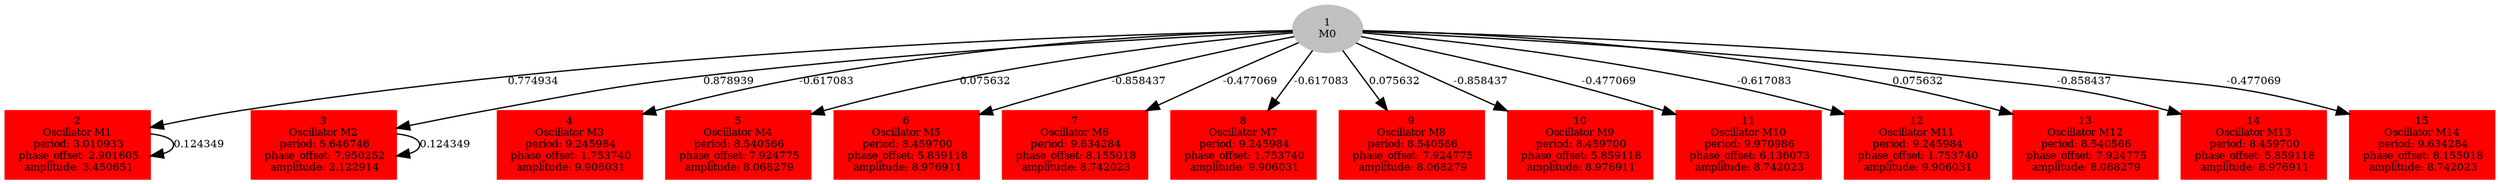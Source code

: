  digraph g{ forcelabels=true;
1[label=<1<BR/>M0>,color="grey",style=filled,fontsize=8];
2 [label=<2<BR />Oscillator M1<BR /> period: 3.010933<BR /> phase_offset: 2.901605<BR /> amplitude: 3.450651>, shape=box,color=red,style=filled,fontsize=8];3 [label=<3<BR />Oscillator M2<BR /> period: 5.646746<BR /> phase_offset: 7.950252<BR /> amplitude: 2.122914>, shape=box,color=red,style=filled,fontsize=8];4 [label=<4<BR />Oscillator M3<BR /> period: 9.245984<BR /> phase_offset: 1.753740<BR /> amplitude: 9.906031>, shape=box,color=red,style=filled,fontsize=8];5 [label=<5<BR />Oscillator M4<BR /> period: 8.540566<BR /> phase_offset: 7.924775<BR /> amplitude: 8.068279>, shape=box,color=red,style=filled,fontsize=8];6 [label=<6<BR />Oscillator M5<BR /> period: 8.459700<BR /> phase_offset: 5.859118<BR /> amplitude: 8.976911>, shape=box,color=red,style=filled,fontsize=8];7 [label=<7<BR />Oscillator M6<BR /> period: 9.634284<BR /> phase_offset: 8.155018<BR /> amplitude: 8.742023>, shape=box,color=red,style=filled,fontsize=8];8 [label=<8<BR />Oscillator M7<BR /> period: 9.245984<BR /> phase_offset: 1.753740<BR /> amplitude: 9.906031>, shape=box,color=red,style=filled,fontsize=8];9 [label=<9<BR />Oscillator M8<BR /> period: 8.540566<BR /> phase_offset: 7.924775<BR /> amplitude: 8.068279>, shape=box,color=red,style=filled,fontsize=8];10 [label=<10<BR />Oscillator M9<BR /> period: 8.459700<BR /> phase_offset: 5.859118<BR /> amplitude: 8.976911>, shape=box,color=red,style=filled,fontsize=8];11 [label=<11<BR />Oscillator M10<BR /> period: 9.970986<BR /> phase_offset: 6.136073<BR /> amplitude: 8.742023>, shape=box,color=red,style=filled,fontsize=8];12 [label=<12<BR />Oscillator M11<BR /> period: 9.245984<BR /> phase_offset: 1.753740<BR /> amplitude: 9.906031>, shape=box,color=red,style=filled,fontsize=8];13 [label=<13<BR />Oscillator M12<BR /> period: 8.540566<BR /> phase_offset: 7.924775<BR /> amplitude: 8.068279>, shape=box,color=red,style=filled,fontsize=8];14 [label=<14<BR />Oscillator M13<BR /> period: 8.459700<BR /> phase_offset: 5.859118<BR /> amplitude: 8.976911>, shape=box,color=red,style=filled,fontsize=8];15 [label=<15<BR />Oscillator M14<BR /> period: 9.634284<BR /> phase_offset: 8.155018<BR /> amplitude: 8.742023>, shape=box,color=red,style=filled,fontsize=8];1 -> 2[label="0.774934 ",fontsize="8"];
1 -> 3[label="0.878939 ",fontsize="8"];
1 -> 4[label="-0.617083 ",fontsize="8"];
1 -> 5[label="0.075632 ",fontsize="8"];
1 -> 6[label="-0.858437 ",fontsize="8"];
1 -> 7[label="-0.477069 ",fontsize="8"];
1 -> 8[label="-0.617083 ",fontsize="8"];
1 -> 9[label="0.075632 ",fontsize="8"];
1 -> 10[label="-0.858437 ",fontsize="8"];
1 -> 11[label="-0.477069 ",fontsize="8"];
1 -> 12[label="-0.617083 ",fontsize="8"];
1 -> 13[label="0.075632 ",fontsize="8"];
1 -> 14[label="-0.858437 ",fontsize="8"];
1 -> 15[label="-0.477069 ",fontsize="8"];
2 -> 2[label="0.124349 ",fontsize="8"];
3 -> 3[label="0.124349 ",fontsize="8"];
 }
